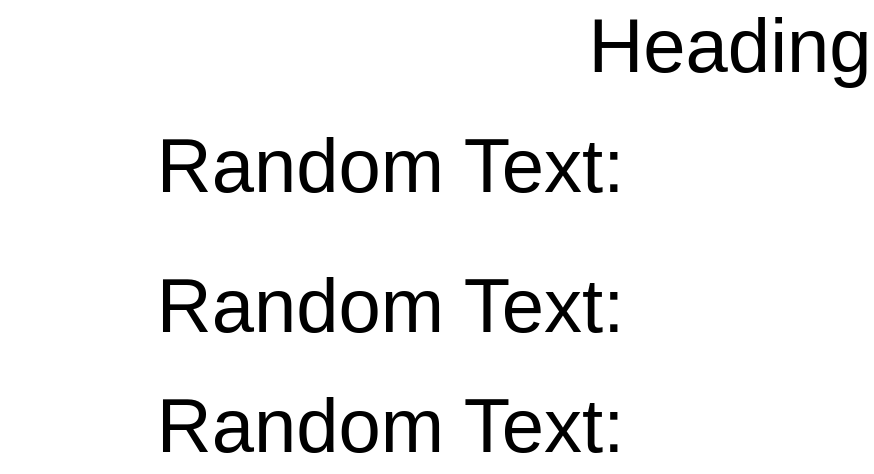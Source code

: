 <mxfile version="14.4.7" type="device"><diagram id="kzWwyDiviNEwsnM7Nkcv" name="Page-1"><mxGraphModel dx="868" dy="393" grid="1" gridSize="10" guides="1" tooltips="1" connect="1" arrows="1" fold="1" page="1" pageScale="1" pageWidth="850" pageHeight="1100" math="0" shadow="0"><root><mxCell id="0"/><mxCell id="1" parent="0"/><mxCell id="vAS9qwOCjI2W6HqQ3dT1-1" value="&lt;font style=&quot;font-size: 38px&quot;&gt;Heading&lt;/font&gt;" style="text;html=1;strokeColor=none;fillColor=none;align=center;verticalAlign=middle;whiteSpace=wrap;rounded=0;" vertex="1" parent="1"><mxGeometry x="385" y="20" width="40" height="20" as="geometry"/></mxCell><mxCell id="vAS9qwOCjI2W6HqQ3dT1-2" value="&lt;font style=&quot;font-size: 38px&quot;&gt;&amp;nbsp;Random Text:&lt;/font&gt;" style="text;html=1;strokeColor=none;fillColor=none;align=center;verticalAlign=middle;whiteSpace=wrap;rounded=0;" vertex="1" parent="1"><mxGeometry x="40" y="80" width="380" height="20" as="geometry"/></mxCell><mxCell id="vAS9qwOCjI2W6HqQ3dT1-3" value="&lt;font style=&quot;font-size: 38px&quot;&gt;&amp;nbsp;Random Text:&lt;/font&gt;" style="text;html=1;strokeColor=none;fillColor=none;align=center;verticalAlign=middle;whiteSpace=wrap;rounded=0;" vertex="1" parent="1"><mxGeometry x="40" y="150" width="380" height="20" as="geometry"/></mxCell><mxCell id="vAS9qwOCjI2W6HqQ3dT1-4" value="&lt;font style=&quot;font-size: 38px&quot;&gt;&amp;nbsp;Random Text:&lt;/font&gt;" style="text;html=1;strokeColor=none;fillColor=none;align=center;verticalAlign=middle;whiteSpace=wrap;rounded=0;" vertex="1" parent="1"><mxGeometry x="40" y="210" width="380" height="20" as="geometry"/></mxCell></root></mxGraphModel></diagram></mxfile>